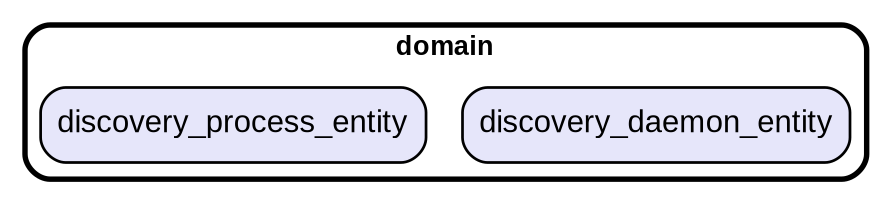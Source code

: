 digraph "" {
  graph [style=rounded fontname="Arial Black" fontsize=13 penwidth=2.6];
  node [shape=rect style="filled,rounded" fontname=Arial fontsize=15 fillcolor=Lavender penwidth=1.3];
  edge [penwidth=1.3];
  "/discovery_daemon_entity.dart" [label="discovery_daemon_entity"];
  "/discovery_process_entity.dart" [label="discovery_process_entity"];
  subgraph "cluster~" {
    label="domain";
    "/discovery_daemon_entity.dart";
    "/discovery_process_entity.dart";
  }
}
